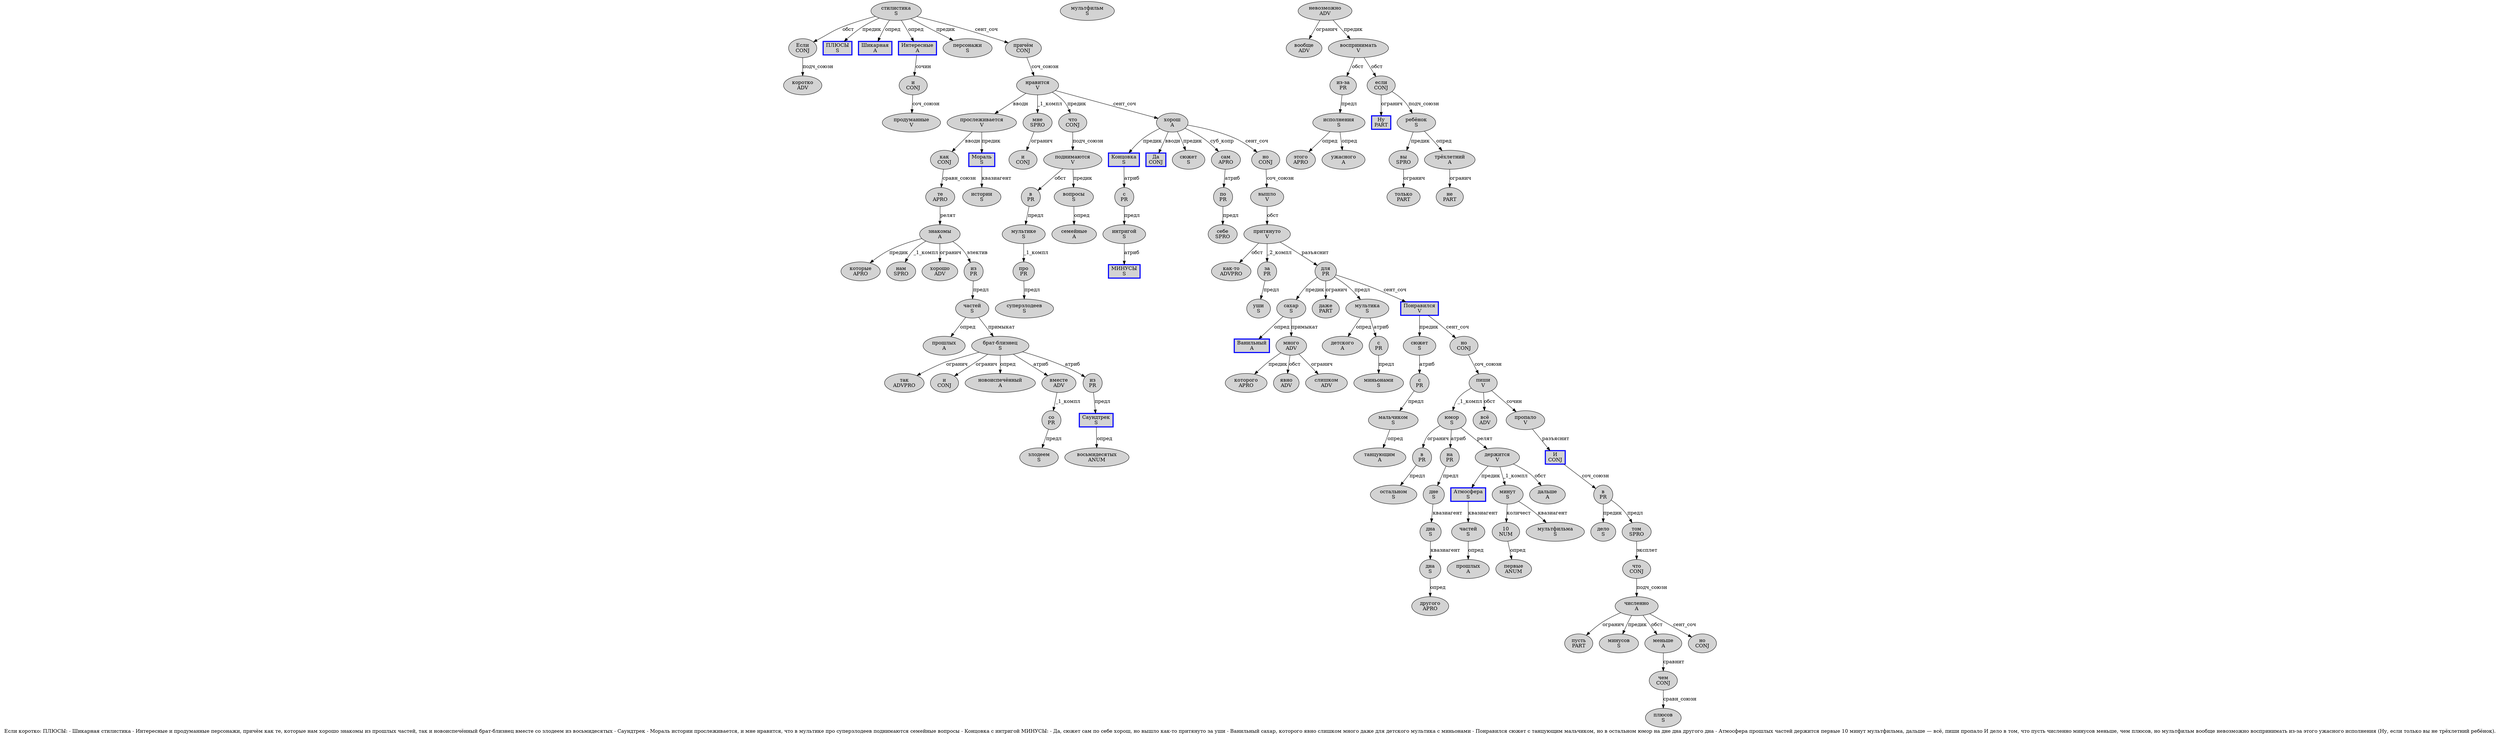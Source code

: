 digraph SENTENCE_2910 {
	graph [label="Если коротко: ПЛЮСЫ: - Шикарная стилистика - Интересные и продуманные персонажи, причём как те, которые нам хорошо знакомы из прошлых частей, так и новоиспечённый брат-близнец вместе со злодеем из восьмидесятых - Саундтрек - Мораль истории прослеживается, и мне нравится, что в мультике про суперзлодеев поднимаются семейные вопросы - Концовка с интригой МИНУСЫ: - Да, сюжет сам по себе хорош, но вышло как-то притянуто за уши - Ванильный сахар, которого явно слишком много даже для детского мультика с миньонами - Понравился сюжет с танцующим мальчиком, но в остальном юмор на дне дна другого дна - Атмосфера прошлых частей держится первые 10 минут мультфильма, дальше — всё, пиши пропало И дело в том, что пусть численно минусов меньше, чем плюсов, но мультфильм вообще невозможно воспринимать из-за этого ужасного исполнения (Ну, если только вы не трёхлетний ребёнок)."]
	node [style=filled]
		0 [label="Если
CONJ" color="" fillcolor=lightgray penwidth=1 shape=ellipse]
		1 [label="коротко
ADV" color="" fillcolor=lightgray penwidth=1 shape=ellipse]
		3 [label="ПЛЮСЫ
S" color=blue fillcolor=lightgray penwidth=3 shape=box]
		6 [label="Шикарная
A" color=blue fillcolor=lightgray penwidth=3 shape=box]
		7 [label="стилистика
S" color="" fillcolor=lightgray penwidth=1 shape=ellipse]
		9 [label="Интересные
A" color=blue fillcolor=lightgray penwidth=3 shape=box]
		10 [label="и
CONJ" color="" fillcolor=lightgray penwidth=1 shape=ellipse]
		11 [label="продуманные
V" color="" fillcolor=lightgray penwidth=1 shape=ellipse]
		12 [label="персонажи
S" color="" fillcolor=lightgray penwidth=1 shape=ellipse]
		14 [label="причём
CONJ" color="" fillcolor=lightgray penwidth=1 shape=ellipse]
		15 [label="как
CONJ" color="" fillcolor=lightgray penwidth=1 shape=ellipse]
		16 [label="те
APRO" color="" fillcolor=lightgray penwidth=1 shape=ellipse]
		18 [label="которые
APRO" color="" fillcolor=lightgray penwidth=1 shape=ellipse]
		19 [label="нам
SPRO" color="" fillcolor=lightgray penwidth=1 shape=ellipse]
		20 [label="хорошо
ADV" color="" fillcolor=lightgray penwidth=1 shape=ellipse]
		21 [label="знакомы
A" color="" fillcolor=lightgray penwidth=1 shape=ellipse]
		22 [label="из
PR" color="" fillcolor=lightgray penwidth=1 shape=ellipse]
		23 [label="прошлых
A" color="" fillcolor=lightgray penwidth=1 shape=ellipse]
		24 [label="частей
S" color="" fillcolor=lightgray penwidth=1 shape=ellipse]
		26 [label="так
ADVPRO" color="" fillcolor=lightgray penwidth=1 shape=ellipse]
		27 [label="и
CONJ" color="" fillcolor=lightgray penwidth=1 shape=ellipse]
		28 [label="новоиспечённый
A" color="" fillcolor=lightgray penwidth=1 shape=ellipse]
		29 [label="брат-близнец
S" color="" fillcolor=lightgray penwidth=1 shape=ellipse]
		30 [label="вместе
ADV" color="" fillcolor=lightgray penwidth=1 shape=ellipse]
		31 [label="со
PR" color="" fillcolor=lightgray penwidth=1 shape=ellipse]
		32 [label="злодеем
S" color="" fillcolor=lightgray penwidth=1 shape=ellipse]
		33 [label="из
PR" color="" fillcolor=lightgray penwidth=1 shape=ellipse]
		34 [label="восьмидесятых
ANUM" color="" fillcolor=lightgray penwidth=1 shape=ellipse]
		36 [label="Саундтрек
S" color=blue fillcolor=lightgray penwidth=3 shape=box]
		38 [label="Мораль
S" color=blue fillcolor=lightgray penwidth=3 shape=box]
		39 [label="истории
S" color="" fillcolor=lightgray penwidth=1 shape=ellipse]
		40 [label="прослеживается
V" color="" fillcolor=lightgray penwidth=1 shape=ellipse]
		42 [label="и
CONJ" color="" fillcolor=lightgray penwidth=1 shape=ellipse]
		43 [label="мне
SPRO" color="" fillcolor=lightgray penwidth=1 shape=ellipse]
		44 [label="нравится
V" color="" fillcolor=lightgray penwidth=1 shape=ellipse]
		46 [label="что
CONJ" color="" fillcolor=lightgray penwidth=1 shape=ellipse]
		47 [label="в
PR" color="" fillcolor=lightgray penwidth=1 shape=ellipse]
		48 [label="мультике
S" color="" fillcolor=lightgray penwidth=1 shape=ellipse]
		49 [label="про
PR" color="" fillcolor=lightgray penwidth=1 shape=ellipse]
		50 [label="суперзлодеев
S" color="" fillcolor=lightgray penwidth=1 shape=ellipse]
		51 [label="поднимаются
V" color="" fillcolor=lightgray penwidth=1 shape=ellipse]
		52 [label="семейные
A" color="" fillcolor=lightgray penwidth=1 shape=ellipse]
		53 [label="вопросы
S" color="" fillcolor=lightgray penwidth=1 shape=ellipse]
		55 [label="Концовка
S" color=blue fillcolor=lightgray penwidth=3 shape=box]
		56 [label="с
PR" color="" fillcolor=lightgray penwidth=1 shape=ellipse]
		57 [label="интригой
S" color="" fillcolor=lightgray penwidth=1 shape=ellipse]
		58 [label="МИНУСЫ
S" color=blue fillcolor=lightgray penwidth=3 shape=box]
		61 [label="Да
CONJ" color=blue fillcolor=lightgray penwidth=3 shape=box]
		63 [label="сюжет
S" color="" fillcolor=lightgray penwidth=1 shape=ellipse]
		64 [label="сам
APRO" color="" fillcolor=lightgray penwidth=1 shape=ellipse]
		65 [label="по
PR" color="" fillcolor=lightgray penwidth=1 shape=ellipse]
		66 [label="себе
SPRO" color="" fillcolor=lightgray penwidth=1 shape=ellipse]
		67 [label="хорош
A" color="" fillcolor=lightgray penwidth=1 shape=ellipse]
		69 [label="но
CONJ" color="" fillcolor=lightgray penwidth=1 shape=ellipse]
		70 [label="вышло
V" color="" fillcolor=lightgray penwidth=1 shape=ellipse]
		71 [label="как-то
ADVPRO" color="" fillcolor=lightgray penwidth=1 shape=ellipse]
		72 [label="притянуто
V" color="" fillcolor=lightgray penwidth=1 shape=ellipse]
		73 [label="за
PR" color="" fillcolor=lightgray penwidth=1 shape=ellipse]
		74 [label="уши
S" color="" fillcolor=lightgray penwidth=1 shape=ellipse]
		76 [label="Ванильный
A" color=blue fillcolor=lightgray penwidth=3 shape=box]
		77 [label="сахар
S" color="" fillcolor=lightgray penwidth=1 shape=ellipse]
		79 [label="которого
APRO" color="" fillcolor=lightgray penwidth=1 shape=ellipse]
		80 [label="явно
ADV" color="" fillcolor=lightgray penwidth=1 shape=ellipse]
		81 [label="слишком
ADV" color="" fillcolor=lightgray penwidth=1 shape=ellipse]
		82 [label="много
ADV" color="" fillcolor=lightgray penwidth=1 shape=ellipse]
		83 [label="даже
PART" color="" fillcolor=lightgray penwidth=1 shape=ellipse]
		84 [label="для
PR" color="" fillcolor=lightgray penwidth=1 shape=ellipse]
		85 [label="детского
A" color="" fillcolor=lightgray penwidth=1 shape=ellipse]
		86 [label="мультика
S" color="" fillcolor=lightgray penwidth=1 shape=ellipse]
		87 [label="с
PR" color="" fillcolor=lightgray penwidth=1 shape=ellipse]
		88 [label="миньонами
S" color="" fillcolor=lightgray penwidth=1 shape=ellipse]
		90 [label="Понравился
V" color=blue fillcolor=lightgray penwidth=3 shape=box]
		91 [label="сюжет
S" color="" fillcolor=lightgray penwidth=1 shape=ellipse]
		92 [label="с
PR" color="" fillcolor=lightgray penwidth=1 shape=ellipse]
		93 [label="танцующим
A" color="" fillcolor=lightgray penwidth=1 shape=ellipse]
		94 [label="мальчиком
S" color="" fillcolor=lightgray penwidth=1 shape=ellipse]
		96 [label="но
CONJ" color="" fillcolor=lightgray penwidth=1 shape=ellipse]
		97 [label="в
PR" color="" fillcolor=lightgray penwidth=1 shape=ellipse]
		98 [label="остальном
S" color="" fillcolor=lightgray penwidth=1 shape=ellipse]
		99 [label="юмор
S" color="" fillcolor=lightgray penwidth=1 shape=ellipse]
		100 [label="на
PR" color="" fillcolor=lightgray penwidth=1 shape=ellipse]
		101 [label="дне
S" color="" fillcolor=lightgray penwidth=1 shape=ellipse]
		102 [label="дна
S" color="" fillcolor=lightgray penwidth=1 shape=ellipse]
		103 [label="другого
APRO" color="" fillcolor=lightgray penwidth=1 shape=ellipse]
		104 [label="дна
S" color="" fillcolor=lightgray penwidth=1 shape=ellipse]
		106 [label="Атмосфера
S" color=blue fillcolor=lightgray penwidth=3 shape=box]
		107 [label="прошлых
A" color="" fillcolor=lightgray penwidth=1 shape=ellipse]
		108 [label="частей
S" color="" fillcolor=lightgray penwidth=1 shape=ellipse]
		109 [label="держится
V" color="" fillcolor=lightgray penwidth=1 shape=ellipse]
		110 [label="первые
ANUM" color="" fillcolor=lightgray penwidth=1 shape=ellipse]
		111 [label="10
NUM" color="" fillcolor=lightgray penwidth=1 shape=ellipse]
		112 [label="минут
S" color="" fillcolor=lightgray penwidth=1 shape=ellipse]
		113 [label="мультфильма
S" color="" fillcolor=lightgray penwidth=1 shape=ellipse]
		115 [label="дальше
A" color="" fillcolor=lightgray penwidth=1 shape=ellipse]
		117 [label="всё
ADV" color="" fillcolor=lightgray penwidth=1 shape=ellipse]
		119 [label="пиши
V" color="" fillcolor=lightgray penwidth=1 shape=ellipse]
		120 [label="пропало
V" color="" fillcolor=lightgray penwidth=1 shape=ellipse]
		121 [label="И
CONJ" color=blue fillcolor=lightgray penwidth=3 shape=box]
		122 [label="дело
S" color="" fillcolor=lightgray penwidth=1 shape=ellipse]
		123 [label="в
PR" color="" fillcolor=lightgray penwidth=1 shape=ellipse]
		124 [label="том
SPRO" color="" fillcolor=lightgray penwidth=1 shape=ellipse]
		126 [label="что
CONJ" color="" fillcolor=lightgray penwidth=1 shape=ellipse]
		127 [label="пусть
PART" color="" fillcolor=lightgray penwidth=1 shape=ellipse]
		128 [label="численно
A" color="" fillcolor=lightgray penwidth=1 shape=ellipse]
		129 [label="минусов
S" color="" fillcolor=lightgray penwidth=1 shape=ellipse]
		130 [label="меньше
A" color="" fillcolor=lightgray penwidth=1 shape=ellipse]
		132 [label="чем
CONJ" color="" fillcolor=lightgray penwidth=1 shape=ellipse]
		133 [label="плюсов
S" color="" fillcolor=lightgray penwidth=1 shape=ellipse]
		135 [label="но
CONJ" color="" fillcolor=lightgray penwidth=1 shape=ellipse]
		136 [label="мультфильм
S" color="" fillcolor=lightgray penwidth=1 shape=ellipse]
		137 [label="вообще
ADV" color="" fillcolor=lightgray penwidth=1 shape=ellipse]
		138 [label="невозможно
ADV" color="" fillcolor=lightgray penwidth=1 shape=ellipse]
		139 [label="воспринимать
V" color="" fillcolor=lightgray penwidth=1 shape=ellipse]
		140 [label="из-за
PR" color="" fillcolor=lightgray penwidth=1 shape=ellipse]
		141 [label="этого
APRO" color="" fillcolor=lightgray penwidth=1 shape=ellipse]
		142 [label="ужасного
A" color="" fillcolor=lightgray penwidth=1 shape=ellipse]
		143 [label="исполнения
S" color="" fillcolor=lightgray penwidth=1 shape=ellipse]
		145 [label="Ну
PART" color=blue fillcolor=lightgray penwidth=3 shape=box]
		147 [label="если
CONJ" color="" fillcolor=lightgray penwidth=1 shape=ellipse]
		148 [label="только
PART" color="" fillcolor=lightgray penwidth=1 shape=ellipse]
		149 [label="вы
SPRO" color="" fillcolor=lightgray penwidth=1 shape=ellipse]
		150 [label="не
PART" color="" fillcolor=lightgray penwidth=1 shape=ellipse]
		151 [label="трёхлетний
A" color="" fillcolor=lightgray penwidth=1 shape=ellipse]
		152 [label="ребёнок
S" color="" fillcolor=lightgray penwidth=1 shape=ellipse]
			29 -> 26 [label="огранич"]
			29 -> 27 [label="огранич"]
			29 -> 28 [label="опред"]
			29 -> 30 [label="атриб"]
			29 -> 33 [label="атриб"]
			132 -> 133 [label="сравн_союзн"]
			47 -> 48 [label="предл"]
			101 -> 102 [label="квазиагент"]
			9 -> 10 [label="сочин"]
			106 -> 108 [label="квазиагент"]
			56 -> 57 [label="предл"]
			33 -> 36 [label="предл"]
			21 -> 18 [label="предик"]
			21 -> 19 [label="_1_компл"]
			21 -> 20 [label="огранич"]
			21 -> 22 [label="электив"]
			46 -> 51 [label="подч_союзн"]
			44 -> 40 [label="вводн"]
			44 -> 43 [label="_1_компл"]
			44 -> 46 [label="предик"]
			44 -> 67 [label="сент_соч"]
			124 -> 126 [label="эксплет"]
			24 -> 23 [label="опред"]
			24 -> 29 [label="примыкат"]
			73 -> 74 [label="предл"]
			14 -> 44 [label="соч_союзн"]
			57 -> 58 [label="атриб"]
			111 -> 110 [label="опред"]
			86 -> 85 [label="опред"]
			86 -> 87 [label="атриб"]
			72 -> 71 [label="обст"]
			72 -> 73 [label="_2_компл"]
			72 -> 84 [label="разъяснит"]
			128 -> 127 [label="огранич"]
			128 -> 129 [label="предик"]
			128 -> 130 [label="обст"]
			128 -> 135 [label="сент_соч"]
			112 -> 111 [label="количест"]
			112 -> 113 [label="квазиагент"]
			121 -> 123 [label="соч_союзн"]
			40 -> 15 [label="вводн"]
			40 -> 38 [label="предик"]
			65 -> 66 [label="предл"]
			22 -> 24 [label="предл"]
			77 -> 76 [label="опред"]
			77 -> 82 [label="примыкат"]
			16 -> 21 [label="релят"]
			97 -> 98 [label="предл"]
			90 -> 91 [label="предик"]
			90 -> 96 [label="сент_соч"]
			147 -> 145 [label="огранич"]
			147 -> 152 [label="подч_союзн"]
			38 -> 39 [label="квазиагент"]
			102 -> 104 [label="квазиагент"]
			15 -> 16 [label="сравн_союзн"]
			138 -> 137 [label="огранич"]
			138 -> 139 [label="предик"]
			43 -> 42 [label="огранич"]
			143 -> 141 [label="опред"]
			143 -> 142 [label="опред"]
			69 -> 70 [label="соч_союзн"]
			49 -> 50 [label="предл"]
			67 -> 55 [label="предик"]
			67 -> 61 [label="вводн"]
			67 -> 63 [label="предик"]
			67 -> 64 [label="суб_копр"]
			67 -> 69 [label="сент_соч"]
			0 -> 1 [label="подч_союзн"]
			140 -> 143 [label="предл"]
			96 -> 119 [label="соч_союзн"]
			104 -> 103 [label="опред"]
			51 -> 47 [label="обст"]
			51 -> 53 [label="предик"]
			48 -> 49 [label="_1_компл"]
			10 -> 11 [label="соч_союзн"]
			7 -> 0 [label="обст"]
			7 -> 3 [label="предик"]
			7 -> 6 [label="опред"]
			7 -> 9 [label="опред"]
			7 -> 12 [label="предик"]
			7 -> 14 [label="сент_соч"]
			84 -> 77 [label="предик"]
			84 -> 83 [label="огранич"]
			84 -> 86 [label="предл"]
			84 -> 90 [label="сент_соч"]
			70 -> 72 [label="обст"]
			151 -> 150 [label="огранич"]
			120 -> 121 [label="разъяснит"]
			53 -> 52 [label="опред"]
			100 -> 101 [label="предл"]
			123 -> 122 [label="предик"]
			123 -> 124 [label="предл"]
			30 -> 31 [label="_1_компл"]
			87 -> 88 [label="предл"]
			92 -> 94 [label="предл"]
			152 -> 149 [label="предик"]
			152 -> 151 [label="опред"]
			99 -> 97 [label="огранич"]
			99 -> 100 [label="атриб"]
			99 -> 109 [label="релят"]
			119 -> 99 [label="_1_компл"]
			119 -> 117 [label="обст"]
			119 -> 120 [label="сочин"]
			31 -> 32 [label="предл"]
			139 -> 140 [label="обст"]
			139 -> 147 [label="обст"]
			36 -> 34 [label="опред"]
			94 -> 93 [label="опред"]
			82 -> 79 [label="предик"]
			82 -> 80 [label="обст"]
			82 -> 81 [label="огранич"]
			91 -> 92 [label="атриб"]
			126 -> 128 [label="подч_союзн"]
			109 -> 106 [label="предик"]
			109 -> 112 [label="_1_компл"]
			109 -> 115 [label="обст"]
			149 -> 148 [label="огранич"]
			130 -> 132 [label="сравнит"]
			64 -> 65 [label="атриб"]
			55 -> 56 [label="атриб"]
			108 -> 107 [label="опред"]
}